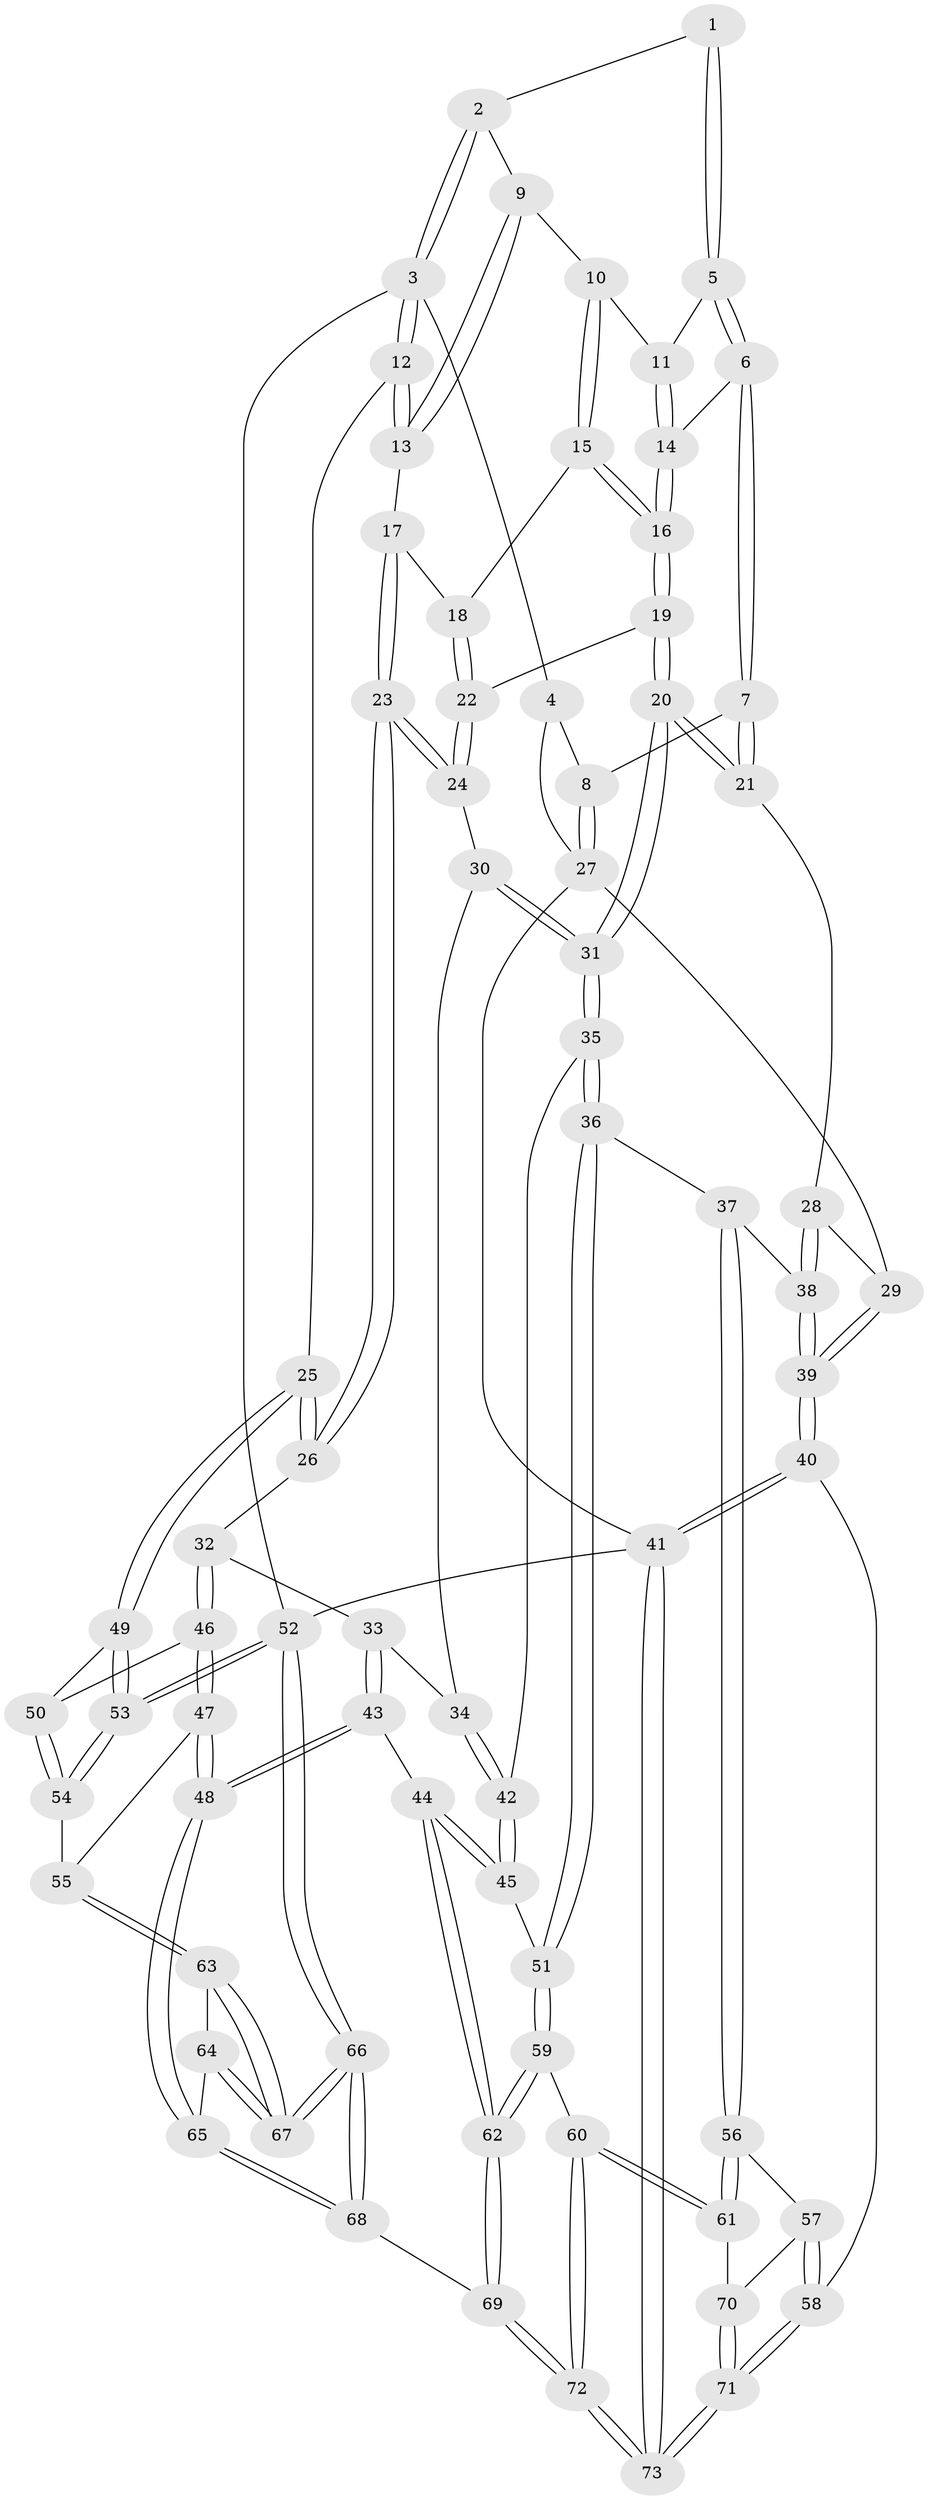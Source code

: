 // Generated by graph-tools (version 1.1) at 2025/00/03/09/25 05:00:49]
// undirected, 73 vertices, 179 edges
graph export_dot {
graph [start="1"]
  node [color=gray90,style=filled];
  1 [pos="+0.34956418085456525+0"];
  2 [pos="+0.718279817800652+0"];
  3 [pos="+1+0"];
  4 [pos="+0.2532596064454599+0"];
  5 [pos="+0.3842535590891269+0"];
  6 [pos="+0.351601362948328+0.16030630728658213"];
  7 [pos="+0.24775268408552403+0.2703162205450816"];
  8 [pos="+0.12269498868474266+0.1845637654414613"];
  9 [pos="+0.7094920555113018+0"];
  10 [pos="+0.6488682087621939+0.0982928876676311"];
  11 [pos="+0.5126739542493856+0.11104918822802902"];
  12 [pos="+1+0.20142507734379006"];
  13 [pos="+0.856386279001487+0.1658045581905508"];
  14 [pos="+0.4808116431166755+0.20127166765773044"];
  15 [pos="+0.6529286776867184+0.11615522256404646"];
  16 [pos="+0.5100478585886483+0.26929498558736736"];
  17 [pos="+0.7745151655040591+0.20885360279691395"];
  18 [pos="+0.695897987267638+0.18992540424312804"];
  19 [pos="+0.512176855889508+0.29987732379929"];
  20 [pos="+0.3662064129564946+0.41908894088831905"];
  21 [pos="+0.28848920875762374+0.3738457903226201"];
  22 [pos="+0.6297781246282668+0.3282693211334834"];
  23 [pos="+0.8177254230323803+0.452585330484292"];
  24 [pos="+0.6620701901824224+0.3712981600964071"];
  25 [pos="+1+0.45447918523101133"];
  26 [pos="+0.8398117113415541+0.47431648376663105"];
  27 [pos="+0+0.24792437321148333"];
  28 [pos="+0.20668332317572272+0.4260316142368133"];
  29 [pos="+0+0.37569519283304637"];
  30 [pos="+0.5928913440102448+0.44448936315387944"];
  31 [pos="+0.4115968749112336+0.5275075902571804"];
  32 [pos="+0.7865792305111421+0.5372523899770084"];
  33 [pos="+0.655072464511007+0.5890876860169506"];
  34 [pos="+0.6549609633941188+0.5890745215512345"];
  35 [pos="+0.4212457633945118+0.589985733089675"];
  36 [pos="+0.38210475822624346+0.6373812610121798"];
  37 [pos="+0.31920264221666295+0.6813569678886598"];
  38 [pos="+0.08445692494799997+0.6333038052794758"];
  39 [pos="+0+0.6938320086198754"];
  40 [pos="+0+0.7416313051385134"];
  41 [pos="+0+1"];
  42 [pos="+0.4451660289909817+0.5982466524613226"];
  43 [pos="+0.657790141954685+0.8025384164801815"];
  44 [pos="+0.6365565980445332+0.8060859235889044"];
  45 [pos="+0.5782328838233325+0.7672503778316005"];
  46 [pos="+0.7916238293267739+0.7340793624854073"];
  47 [pos="+0.7656324263233677+0.7886743011957401"];
  48 [pos="+0.717540613492342+0.8195871559112771"];
  49 [pos="+1+0.4892233041014634"];
  50 [pos="+0.8719354347766317+0.7267713599744422"];
  51 [pos="+0.46393919922461313+0.8134447411867639"];
  52 [pos="+1+1"];
  53 [pos="+1+0.7549245695252683"];
  54 [pos="+0.9615711733872406+0.8123580211208364"];
  55 [pos="+0.9045246391316712+0.8439969821307834"];
  56 [pos="+0.29740822108381815+0.7883473510545247"];
  57 [pos="+0.10075521914738042+0.8395773683387596"];
  58 [pos="+0.03972366640782674+0.8360704675010538"];
  59 [pos="+0.45979913753770674+0.8781426784177391"];
  60 [pos="+0.3546699951354901+0.8906034417043155"];
  61 [pos="+0.31259501502233383+0.8492097771125491"];
  62 [pos="+0.5334095221285913+0.9268529681679013"];
  63 [pos="+0.8939851479841199+0.8940783277704013"];
  64 [pos="+0.8274338527089057+0.9354976075475226"];
  65 [pos="+0.7463280957929891+0.9387271790055511"];
  66 [pos="+1+1"];
  67 [pos="+1+1"];
  68 [pos="+0.6494393735295747+1"];
  69 [pos="+0.5699601618099758+1"];
  70 [pos="+0.23091372795889883+0.9158390770605733"];
  71 [pos="+0.18734786677196216+1"];
  72 [pos="+0.3431142737084913+1"];
  73 [pos="+0.2344653077952991+1"];
  1 -- 2;
  1 -- 5;
  1 -- 5;
  2 -- 3;
  2 -- 3;
  2 -- 9;
  3 -- 4;
  3 -- 12;
  3 -- 12;
  3 -- 52;
  4 -- 8;
  4 -- 27;
  5 -- 6;
  5 -- 6;
  5 -- 11;
  6 -- 7;
  6 -- 7;
  6 -- 14;
  7 -- 8;
  7 -- 21;
  7 -- 21;
  8 -- 27;
  8 -- 27;
  9 -- 10;
  9 -- 13;
  9 -- 13;
  10 -- 11;
  10 -- 15;
  10 -- 15;
  11 -- 14;
  11 -- 14;
  12 -- 13;
  12 -- 13;
  12 -- 25;
  13 -- 17;
  14 -- 16;
  14 -- 16;
  15 -- 16;
  15 -- 16;
  15 -- 18;
  16 -- 19;
  16 -- 19;
  17 -- 18;
  17 -- 23;
  17 -- 23;
  18 -- 22;
  18 -- 22;
  19 -- 20;
  19 -- 20;
  19 -- 22;
  20 -- 21;
  20 -- 21;
  20 -- 31;
  20 -- 31;
  21 -- 28;
  22 -- 24;
  22 -- 24;
  23 -- 24;
  23 -- 24;
  23 -- 26;
  23 -- 26;
  24 -- 30;
  25 -- 26;
  25 -- 26;
  25 -- 49;
  25 -- 49;
  26 -- 32;
  27 -- 29;
  27 -- 41;
  28 -- 29;
  28 -- 38;
  28 -- 38;
  29 -- 39;
  29 -- 39;
  30 -- 31;
  30 -- 31;
  30 -- 34;
  31 -- 35;
  31 -- 35;
  32 -- 33;
  32 -- 46;
  32 -- 46;
  33 -- 34;
  33 -- 43;
  33 -- 43;
  34 -- 42;
  34 -- 42;
  35 -- 36;
  35 -- 36;
  35 -- 42;
  36 -- 37;
  36 -- 51;
  36 -- 51;
  37 -- 38;
  37 -- 56;
  37 -- 56;
  38 -- 39;
  38 -- 39;
  39 -- 40;
  39 -- 40;
  40 -- 41;
  40 -- 41;
  40 -- 58;
  41 -- 73;
  41 -- 73;
  41 -- 52;
  42 -- 45;
  42 -- 45;
  43 -- 44;
  43 -- 48;
  43 -- 48;
  44 -- 45;
  44 -- 45;
  44 -- 62;
  44 -- 62;
  45 -- 51;
  46 -- 47;
  46 -- 47;
  46 -- 50;
  47 -- 48;
  47 -- 48;
  47 -- 55;
  48 -- 65;
  48 -- 65;
  49 -- 50;
  49 -- 53;
  49 -- 53;
  50 -- 54;
  50 -- 54;
  51 -- 59;
  51 -- 59;
  52 -- 53;
  52 -- 53;
  52 -- 66;
  52 -- 66;
  53 -- 54;
  53 -- 54;
  54 -- 55;
  55 -- 63;
  55 -- 63;
  56 -- 57;
  56 -- 61;
  56 -- 61;
  57 -- 58;
  57 -- 58;
  57 -- 70;
  58 -- 71;
  58 -- 71;
  59 -- 60;
  59 -- 62;
  59 -- 62;
  60 -- 61;
  60 -- 61;
  60 -- 72;
  60 -- 72;
  61 -- 70;
  62 -- 69;
  62 -- 69;
  63 -- 64;
  63 -- 67;
  63 -- 67;
  64 -- 65;
  64 -- 67;
  64 -- 67;
  65 -- 68;
  65 -- 68;
  66 -- 67;
  66 -- 67;
  66 -- 68;
  66 -- 68;
  68 -- 69;
  69 -- 72;
  69 -- 72;
  70 -- 71;
  70 -- 71;
  71 -- 73;
  71 -- 73;
  72 -- 73;
  72 -- 73;
}
